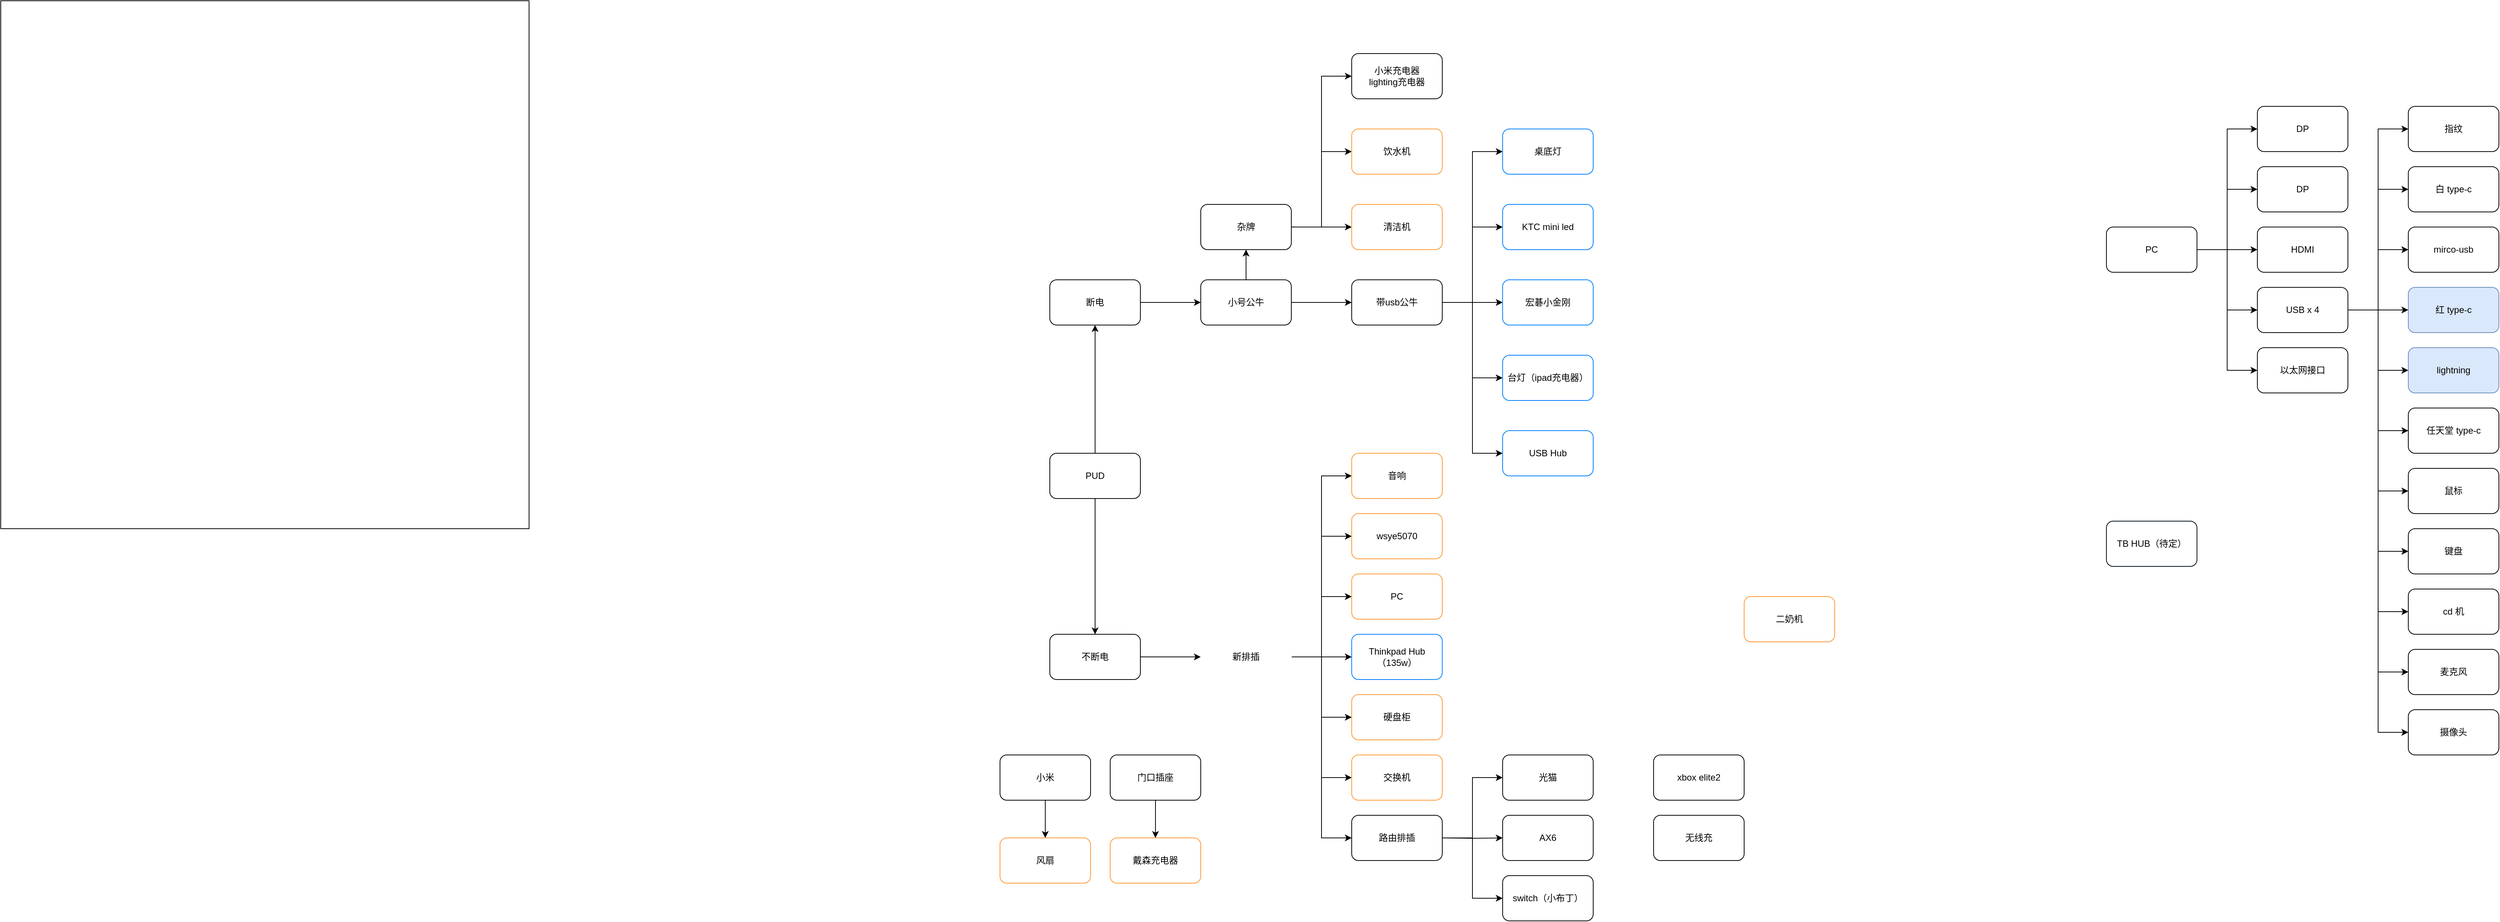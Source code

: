 <mxfile version="18.0.3" type="github">
  <diagram id="V__X8e-ZMnkZyYqIvxA_" name="第 1 页">
    <mxGraphModel dx="2912" dy="1951" grid="1" gridSize="10" guides="1" tooltips="1" connect="1" arrows="1" fold="1" page="1" pageScale="1" pageWidth="827" pageHeight="1169" math="0" shadow="0">
      <root>
        <mxCell id="0" />
        <mxCell id="1" parent="0" />
        <mxCell id="Jr9y1pZiiyUqSEXO3oHp-1" value="" style="whiteSpace=wrap;html=1;aspect=fixed;fillColor=none;editable=0;" parent="1" vertex="1">
          <mxGeometry x="-1030" y="-70" width="700" height="700" as="geometry" />
        </mxCell>
        <mxCell id="gy6kIXA5xTHW6ZrrGZsn-17" style="edgeStyle=orthogonalEdgeStyle;rounded=0;orthogonalLoop=1;jettySize=auto;html=1;entryX=0;entryY=0.5;entryDx=0;entryDy=0;" parent="1" source="GsMayDk0nDa4LUjeAOZ0-1" target="yzbpx14aAJEQ57A10Xds-4" edge="1">
          <mxGeometry relative="1" as="geometry" />
        </mxCell>
        <mxCell id="GsMayDk0nDa4LUjeAOZ0-1" value="断电" style="rounded=1;whiteSpace=wrap;html=1;" parent="1" vertex="1">
          <mxGeometry x="360" y="300" width="120" height="60" as="geometry" />
        </mxCell>
        <mxCell id="GsMayDk0nDa4LUjeAOZ0-6" value="" style="edgeStyle=orthogonalEdgeStyle;rounded=0;orthogonalLoop=1;jettySize=auto;html=1;" parent="1" source="GsMayDk0nDa4LUjeAOZ0-2" target="GsMayDk0nDa4LUjeAOZ0-5" edge="1">
          <mxGeometry relative="1" as="geometry" />
        </mxCell>
        <mxCell id="GsMayDk0nDa4LUjeAOZ0-2" value="不断电" style="rounded=1;whiteSpace=wrap;html=1;" parent="1" vertex="1">
          <mxGeometry x="360" y="770" width="120" height="60" as="geometry" />
        </mxCell>
        <mxCell id="GsMayDk0nDa4LUjeAOZ0-31" value="" style="edgeStyle=orthogonalEdgeStyle;rounded=0;orthogonalLoop=1;jettySize=auto;html=1;entryX=0;entryY=0.5;entryDx=0;entryDy=0;" parent="1" source="GsMayDk0nDa4LUjeAOZ0-5" target="GsMayDk0nDa4LUjeAOZ0-30" edge="1">
          <mxGeometry relative="1" as="geometry">
            <Array as="points">
              <mxPoint x="720" y="800" />
              <mxPoint x="720" y="720" />
            </Array>
          </mxGeometry>
        </mxCell>
        <mxCell id="yzbpx14aAJEQ57A10Xds-6" style="edgeStyle=orthogonalEdgeStyle;rounded=0;orthogonalLoop=1;jettySize=auto;html=1;entryX=0;entryY=0.5;entryDx=0;entryDy=0;" parent="1" source="GsMayDk0nDa4LUjeAOZ0-5" target="yzbpx14aAJEQ57A10Xds-5" edge="1">
          <mxGeometry relative="1" as="geometry">
            <Array as="points">
              <mxPoint x="720" y="800" />
              <mxPoint x="720" y="1040" />
            </Array>
          </mxGeometry>
        </mxCell>
        <mxCell id="gy6kIXA5xTHW6ZrrGZsn-3" style="edgeStyle=orthogonalEdgeStyle;rounded=0;orthogonalLoop=1;jettySize=auto;html=1;entryX=0;entryY=0.5;entryDx=0;entryDy=0;" parent="1" source="GsMayDk0nDa4LUjeAOZ0-5" target="GsMayDk0nDa4LUjeAOZ0-37" edge="1">
          <mxGeometry relative="1" as="geometry">
            <Array as="points">
              <mxPoint x="720" y="800" />
              <mxPoint x="720" y="880" />
            </Array>
          </mxGeometry>
        </mxCell>
        <mxCell id="gy6kIXA5xTHW6ZrrGZsn-4" style="edgeStyle=orthogonalEdgeStyle;rounded=0;orthogonalLoop=1;jettySize=auto;html=1;entryX=0;entryY=0.5;entryDx=0;entryDy=0;" parent="1" source="GsMayDk0nDa4LUjeAOZ0-5" target="GsMayDk0nDa4LUjeAOZ0-39" edge="1">
          <mxGeometry relative="1" as="geometry">
            <Array as="points">
              <mxPoint x="720" y="800" />
              <mxPoint x="720" y="960" />
            </Array>
          </mxGeometry>
        </mxCell>
        <mxCell id="saun846QMrdfV_qcI3-O-3" style="edgeStyle=orthogonalEdgeStyle;rounded=0;orthogonalLoop=1;jettySize=auto;html=1;entryX=0;entryY=0.5;entryDx=0;entryDy=0;" edge="1" parent="1" source="GsMayDk0nDa4LUjeAOZ0-5" target="saun846QMrdfV_qcI3-O-2">
          <mxGeometry relative="1" as="geometry" />
        </mxCell>
        <mxCell id="saun846QMrdfV_qcI3-O-4" style="edgeStyle=orthogonalEdgeStyle;rounded=0;orthogonalLoop=1;jettySize=auto;html=1;" edge="1" parent="1" source="GsMayDk0nDa4LUjeAOZ0-5" target="GsMayDk0nDa4LUjeAOZ0-41">
          <mxGeometry relative="1" as="geometry" />
        </mxCell>
        <mxCell id="saun846QMrdfV_qcI3-O-6" style="edgeStyle=orthogonalEdgeStyle;rounded=0;orthogonalLoop=1;jettySize=auto;html=1;entryX=0;entryY=0.5;entryDx=0;entryDy=0;" edge="1" parent="1" source="GsMayDk0nDa4LUjeAOZ0-5" target="saun846QMrdfV_qcI3-O-5">
          <mxGeometry relative="1" as="geometry" />
        </mxCell>
        <mxCell id="GsMayDk0nDa4LUjeAOZ0-5" value="新排插" style="whiteSpace=wrap;html=1;rounded=1;fillColor=#FFFFFF;strokeColor=#FFFFFF;" parent="1" vertex="1">
          <mxGeometry x="560" y="770" width="120" height="60" as="geometry" />
        </mxCell>
        <mxCell id="gy6kIXA5xTHW6ZrrGZsn-20" style="edgeStyle=orthogonalEdgeStyle;rounded=0;orthogonalLoop=1;jettySize=auto;html=1;entryX=0;entryY=0.5;entryDx=0;entryDy=0;" parent="1" source="GsMayDk0nDa4LUjeAOZ0-9" target="GsMayDk0nDa4LUjeAOZ0-15" edge="1">
          <mxGeometry relative="1" as="geometry" />
        </mxCell>
        <mxCell id="gy6kIXA5xTHW6ZrrGZsn-23" value="" style="edgeStyle=orthogonalEdgeStyle;rounded=0;orthogonalLoop=1;jettySize=auto;html=1;" parent="1" source="GsMayDk0nDa4LUjeAOZ0-9" target="gy6kIXA5xTHW6ZrrGZsn-22" edge="1">
          <mxGeometry relative="1" as="geometry">
            <Array as="points">
              <mxPoint x="920" y="330" />
              <mxPoint x="920" y="230" />
            </Array>
          </mxGeometry>
        </mxCell>
        <mxCell id="gy6kIXA5xTHW6ZrrGZsn-24" style="edgeStyle=orthogonalEdgeStyle;rounded=0;orthogonalLoop=1;jettySize=auto;html=1;entryX=0;entryY=0.5;entryDx=0;entryDy=0;" parent="1" source="GsMayDk0nDa4LUjeAOZ0-9" target="GsMayDk0nDa4LUjeAOZ0-32" edge="1">
          <mxGeometry relative="1" as="geometry" />
        </mxCell>
        <mxCell id="gy6kIXA5xTHW6ZrrGZsn-30" style="edgeStyle=orthogonalEdgeStyle;rounded=0;orthogonalLoop=1;jettySize=auto;html=1;entryX=0;entryY=0.5;entryDx=0;entryDy=0;" parent="1" source="GsMayDk0nDa4LUjeAOZ0-9" target="Jr9y1pZiiyUqSEXO3oHp-5" edge="1">
          <mxGeometry relative="1" as="geometry" />
        </mxCell>
        <mxCell id="saun846QMrdfV_qcI3-O-1" style="edgeStyle=orthogonalEdgeStyle;rounded=0;orthogonalLoop=1;jettySize=auto;html=1;entryX=0;entryY=0.5;entryDx=0;entryDy=0;" edge="1" parent="1" source="GsMayDk0nDa4LUjeAOZ0-9" target="GsMayDk0nDa4LUjeAOZ0-53">
          <mxGeometry relative="1" as="geometry" />
        </mxCell>
        <mxCell id="GsMayDk0nDa4LUjeAOZ0-9" value="带usb公牛" style="whiteSpace=wrap;html=1;rounded=1;" parent="1" vertex="1">
          <mxGeometry x="760" y="300" width="120" height="60" as="geometry" />
        </mxCell>
        <mxCell id="gy6kIXA5xTHW6ZrrGZsn-26" style="edgeStyle=orthogonalEdgeStyle;rounded=0;orthogonalLoop=1;jettySize=auto;html=1;entryX=0;entryY=0.5;entryDx=0;entryDy=0;" parent="1" source="GsMayDk0nDa4LUjeAOZ0-11" target="GsMayDk0nDa4LUjeAOZ0-20" edge="1">
          <mxGeometry relative="1" as="geometry" />
        </mxCell>
        <mxCell id="gy6kIXA5xTHW6ZrrGZsn-27" style="edgeStyle=orthogonalEdgeStyle;rounded=0;orthogonalLoop=1;jettySize=auto;html=1;entryX=0;entryY=0.5;entryDx=0;entryDy=0;" parent="1" source="GsMayDk0nDa4LUjeAOZ0-11" target="GsMayDk0nDa4LUjeAOZ0-49" edge="1">
          <mxGeometry relative="1" as="geometry" />
        </mxCell>
        <mxCell id="XV4ISKZ8womVnDUNWxVR-3" style="edgeStyle=orthogonalEdgeStyle;rounded=0;orthogonalLoop=1;jettySize=auto;html=1;entryX=0;entryY=0.5;entryDx=0;entryDy=0;" parent="1" source="GsMayDk0nDa4LUjeAOZ0-11" target="TKggMtITH45zLLJgQyqD-2" edge="1">
          <mxGeometry relative="1" as="geometry" />
        </mxCell>
        <mxCell id="GsMayDk0nDa4LUjeAOZ0-11" value="杂牌" style="whiteSpace=wrap;html=1;rounded=1;" parent="1" vertex="1">
          <mxGeometry x="560" y="200" width="120" height="60" as="geometry" />
        </mxCell>
        <mxCell id="gy6kIXA5xTHW6ZrrGZsn-1" style="edgeStyle=orthogonalEdgeStyle;rounded=0;orthogonalLoop=1;jettySize=auto;html=1;entryX=0.5;entryY=0;entryDx=0;entryDy=0;" parent="1" source="GsMayDk0nDa4LUjeAOZ0-13" target="GsMayDk0nDa4LUjeAOZ0-45" edge="1">
          <mxGeometry relative="1" as="geometry" />
        </mxCell>
        <mxCell id="GsMayDk0nDa4LUjeAOZ0-13" value="小米" style="whiteSpace=wrap;html=1;rounded=1;" parent="1" vertex="1">
          <mxGeometry x="294" y="930" width="120" height="60" as="geometry" />
        </mxCell>
        <mxCell id="GsMayDk0nDa4LUjeAOZ0-15" value="宏碁小金刚" style="whiteSpace=wrap;html=1;rounded=1;strokeColor=#007FFF;" parent="1" vertex="1">
          <mxGeometry x="960" y="300" width="120" height="60" as="geometry" />
        </mxCell>
        <mxCell id="GsMayDk0nDa4LUjeAOZ0-28" value="二奶机" style="whiteSpace=wrap;html=1;rounded=1;strokeColor=#FF9933;" parent="1" vertex="1">
          <mxGeometry x="1280" y="720" width="120" height="60" as="geometry" />
        </mxCell>
        <mxCell id="GsMayDk0nDa4LUjeAOZ0-30" value="PC" style="whiteSpace=wrap;html=1;rounded=1;strokeColor=#FF9933;" parent="1" vertex="1">
          <mxGeometry x="760" y="690" width="120" height="60" as="geometry" />
        </mxCell>
        <mxCell id="GsMayDk0nDa4LUjeAOZ0-32" value="USB&amp;nbsp;Hub" style="whiteSpace=wrap;html=1;rounded=1;strokeColor=#007FFF;" parent="1" vertex="1">
          <mxGeometry x="960" y="500" width="120" height="60" as="geometry" />
        </mxCell>
        <mxCell id="GsMayDk0nDa4LUjeAOZ0-37" value="硬盘柜" style="whiteSpace=wrap;html=1;rounded=1;strokeColor=#FF9933;" parent="1" vertex="1">
          <mxGeometry x="760" y="850" width="120" height="60" as="geometry" />
        </mxCell>
        <mxCell id="GsMayDk0nDa4LUjeAOZ0-39" value="交换机" style="whiteSpace=wrap;html=1;rounded=1;strokeColor=#FF9933;" parent="1" vertex="1">
          <mxGeometry x="760" y="930" width="120" height="60" as="geometry" />
        </mxCell>
        <mxCell id="GsMayDk0nDa4LUjeAOZ0-41" value="Thinkpad Hub&lt;br&gt;（135w）" style="whiteSpace=wrap;html=1;rounded=1;strokeColor=#007FFF;" parent="1" vertex="1">
          <mxGeometry x="760" y="770" width="120" height="60" as="geometry" />
        </mxCell>
        <mxCell id="GsMayDk0nDa4LUjeAOZ0-45" value="风扇" style="whiteSpace=wrap;html=1;rounded=1;strokeColor=#FF9933;" parent="1" vertex="1">
          <mxGeometry x="294" y="1040" width="120" height="60" as="geometry" />
        </mxCell>
        <mxCell id="GsMayDk0nDa4LUjeAOZ0-49" value="清洁机" style="whiteSpace=wrap;html=1;rounded=1;strokeColor=#FF9933;" parent="1" vertex="1">
          <mxGeometry x="760" y="200" width="120" height="60" as="geometry" />
        </mxCell>
        <mxCell id="GsMayDk0nDa4LUjeAOZ0-51" value="戴森充电器" style="whiteSpace=wrap;html=1;rounded=1;strokeColor=#FF9933;" parent="1" vertex="1">
          <mxGeometry x="440" y="1040" width="120" height="60" as="geometry" />
        </mxCell>
        <mxCell id="GsMayDk0nDa4LUjeAOZ0-53" value="台灯（ipad充电器）" style="whiteSpace=wrap;html=1;rounded=1;strokeColor=#007FFF;" parent="1" vertex="1">
          <mxGeometry x="960" y="400" width="120" height="60" as="geometry" />
        </mxCell>
        <mxCell id="Jr9y1pZiiyUqSEXO3oHp-11" value="" style="edgeStyle=orthogonalEdgeStyle;rounded=0;orthogonalLoop=1;jettySize=auto;html=1;fontSize=12;" parent="1" source="Jr9y1pZiiyUqSEXO3oHp-3" target="Jr9y1pZiiyUqSEXO3oHp-10" edge="1">
          <mxGeometry relative="1" as="geometry">
            <mxPoint x="1920" y="190" as="sourcePoint" />
            <Array as="points">
              <mxPoint x="1920" y="260" />
              <mxPoint x="1920" y="100" />
            </Array>
          </mxGeometry>
        </mxCell>
        <mxCell id="Jr9y1pZiiyUqSEXO3oHp-16" value="" style="edgeStyle=orthogonalEdgeStyle;rounded=0;orthogonalLoop=1;jettySize=auto;html=1;fontSize=12;" parent="1" source="Jr9y1pZiiyUqSEXO3oHp-3" target="Jr9y1pZiiyUqSEXO3oHp-15" edge="1">
          <mxGeometry relative="1" as="geometry">
            <Array as="points">
              <mxPoint x="1920" y="260" />
              <mxPoint x="1920" y="180" />
            </Array>
          </mxGeometry>
        </mxCell>
        <mxCell id="Jr9y1pZiiyUqSEXO3oHp-18" value="" style="edgeStyle=orthogonalEdgeStyle;rounded=0;orthogonalLoop=1;jettySize=auto;html=1;fontSize=12;" parent="1" source="Jr9y1pZiiyUqSEXO3oHp-3" target="Jr9y1pZiiyUqSEXO3oHp-17" edge="1">
          <mxGeometry relative="1" as="geometry">
            <Array as="points">
              <mxPoint x="1890" y="260" />
              <mxPoint x="1890" y="260" />
            </Array>
          </mxGeometry>
        </mxCell>
        <mxCell id="Jr9y1pZiiyUqSEXO3oHp-20" value="" style="edgeStyle=orthogonalEdgeStyle;rounded=0;orthogonalLoop=1;jettySize=auto;html=1;fontSize=12;" parent="1" source="Jr9y1pZiiyUqSEXO3oHp-3" target="Jr9y1pZiiyUqSEXO3oHp-19" edge="1">
          <mxGeometry relative="1" as="geometry">
            <Array as="points">
              <mxPoint x="1920" y="260" />
              <mxPoint x="1920" y="340" />
            </Array>
          </mxGeometry>
        </mxCell>
        <mxCell id="Jr9y1pZiiyUqSEXO3oHp-22" value="" style="edgeStyle=orthogonalEdgeStyle;rounded=0;orthogonalLoop=1;jettySize=auto;html=1;fontSize=12;" parent="1" source="Jr9y1pZiiyUqSEXO3oHp-3" target="Jr9y1pZiiyUqSEXO3oHp-21" edge="1">
          <mxGeometry relative="1" as="geometry">
            <Array as="points">
              <mxPoint x="1920" y="260" />
              <mxPoint x="1920" y="420" />
            </Array>
          </mxGeometry>
        </mxCell>
        <mxCell id="Jr9y1pZiiyUqSEXO3oHp-3" value="PC" style="rounded=1;whiteSpace=wrap;html=1;fontSize=12;fillColor=default;" parent="1" vertex="1">
          <mxGeometry x="1760" y="230" width="120" height="60" as="geometry" />
        </mxCell>
        <mxCell id="Jr9y1pZiiyUqSEXO3oHp-5" value="桌底灯" style="rounded=1;whiteSpace=wrap;html=1;fontSize=12;fillColor=default;strokeColor=#007FFF;" parent="1" vertex="1">
          <mxGeometry x="960" y="100" width="120" height="60" as="geometry" />
        </mxCell>
        <mxCell id="Jr9y1pZiiyUqSEXO3oHp-9" value="TB&amp;nbsp;HUB（待定）" style="rounded=1;whiteSpace=wrap;html=1;fontSize=12;strokeColor=#000D14;fillColor=default;" parent="1" vertex="1">
          <mxGeometry x="1760" y="620" width="120" height="60" as="geometry" />
        </mxCell>
        <mxCell id="Jr9y1pZiiyUqSEXO3oHp-10" value="DP" style="whiteSpace=wrap;html=1;rounded=1;" parent="1" vertex="1">
          <mxGeometry x="1960" y="70" width="120" height="60" as="geometry" />
        </mxCell>
        <mxCell id="Jr9y1pZiiyUqSEXO3oHp-15" value="DP" style="whiteSpace=wrap;html=1;rounded=1;" parent="1" vertex="1">
          <mxGeometry x="1960" y="150" width="120" height="60" as="geometry" />
        </mxCell>
        <mxCell id="Jr9y1pZiiyUqSEXO3oHp-17" value="HDMI" style="whiteSpace=wrap;html=1;rounded=1;" parent="1" vertex="1">
          <mxGeometry x="1960" y="230" width="120" height="60" as="geometry" />
        </mxCell>
        <mxCell id="Jr9y1pZiiyUqSEXO3oHp-24" value="" style="edgeStyle=orthogonalEdgeStyle;rounded=0;orthogonalLoop=1;jettySize=auto;html=1;fontSize=12;" parent="1" source="Jr9y1pZiiyUqSEXO3oHp-19" target="Jr9y1pZiiyUqSEXO3oHp-23" edge="1">
          <mxGeometry relative="1" as="geometry" />
        </mxCell>
        <mxCell id="Jr9y1pZiiyUqSEXO3oHp-26" value="" style="edgeStyle=orthogonalEdgeStyle;rounded=0;orthogonalLoop=1;jettySize=auto;html=1;fontSize=12;" parent="1" source="Jr9y1pZiiyUqSEXO3oHp-19" target="Jr9y1pZiiyUqSEXO3oHp-25" edge="1">
          <mxGeometry relative="1" as="geometry">
            <Array as="points">
              <mxPoint x="2120" y="340" />
              <mxPoint x="2120" y="500" />
            </Array>
          </mxGeometry>
        </mxCell>
        <mxCell id="Jr9y1pZiiyUqSEXO3oHp-28" value="" style="edgeStyle=orthogonalEdgeStyle;rounded=0;orthogonalLoop=1;jettySize=auto;html=1;fontSize=12;" parent="1" source="Jr9y1pZiiyUqSEXO3oHp-19" target="Jr9y1pZiiyUqSEXO3oHp-27" edge="1">
          <mxGeometry relative="1" as="geometry">
            <Array as="points">
              <mxPoint x="2120" y="340" />
              <mxPoint x="2120" y="260" />
            </Array>
          </mxGeometry>
        </mxCell>
        <mxCell id="Jr9y1pZiiyUqSEXO3oHp-30" value="" style="edgeStyle=orthogonalEdgeStyle;rounded=0;orthogonalLoop=1;jettySize=auto;html=1;fontSize=12;" parent="1" source="Jr9y1pZiiyUqSEXO3oHp-19" target="Jr9y1pZiiyUqSEXO3oHp-29" edge="1">
          <mxGeometry relative="1" as="geometry">
            <Array as="points">
              <mxPoint x="2120" y="340" />
              <mxPoint x="2120" y="180" />
            </Array>
          </mxGeometry>
        </mxCell>
        <mxCell id="Jr9y1pZiiyUqSEXO3oHp-32" value="" style="edgeStyle=orthogonalEdgeStyle;rounded=0;orthogonalLoop=1;jettySize=auto;html=1;fontSize=12;" parent="1" source="Jr9y1pZiiyUqSEXO3oHp-19" target="Jr9y1pZiiyUqSEXO3oHp-31" edge="1">
          <mxGeometry relative="1" as="geometry">
            <Array as="points">
              <mxPoint x="2120" y="340" />
              <mxPoint x="2120" y="100" />
            </Array>
          </mxGeometry>
        </mxCell>
        <mxCell id="Jr9y1pZiiyUqSEXO3oHp-34" value="" style="edgeStyle=orthogonalEdgeStyle;rounded=0;orthogonalLoop=1;jettySize=auto;html=1;fontSize=12;" parent="1" source="Jr9y1pZiiyUqSEXO3oHp-19" target="Jr9y1pZiiyUqSEXO3oHp-33" edge="1">
          <mxGeometry relative="1" as="geometry">
            <Array as="points">
              <mxPoint x="2120" y="340" />
              <mxPoint x="2120" y="580" />
            </Array>
          </mxGeometry>
        </mxCell>
        <mxCell id="Jr9y1pZiiyUqSEXO3oHp-36" value="" style="edgeStyle=orthogonalEdgeStyle;rounded=0;orthogonalLoop=1;jettySize=auto;html=1;fontSize=12;" parent="1" source="Jr9y1pZiiyUqSEXO3oHp-19" target="Jr9y1pZiiyUqSEXO3oHp-35" edge="1">
          <mxGeometry relative="1" as="geometry">
            <Array as="points">
              <mxPoint x="2120" y="340" />
              <mxPoint x="2120" y="660" />
            </Array>
          </mxGeometry>
        </mxCell>
        <mxCell id="Jr9y1pZiiyUqSEXO3oHp-38" value="" style="edgeStyle=orthogonalEdgeStyle;rounded=0;orthogonalLoop=1;jettySize=auto;html=1;fontSize=12;" parent="1" source="Jr9y1pZiiyUqSEXO3oHp-19" target="Jr9y1pZiiyUqSEXO3oHp-37" edge="1">
          <mxGeometry relative="1" as="geometry">
            <Array as="points">
              <mxPoint x="2120" y="340" />
              <mxPoint x="2120" y="740" />
            </Array>
          </mxGeometry>
        </mxCell>
        <mxCell id="Jr9y1pZiiyUqSEXO3oHp-40" value="" style="edgeStyle=orthogonalEdgeStyle;rounded=0;orthogonalLoop=1;jettySize=auto;html=1;fontSize=12;" parent="1" source="Jr9y1pZiiyUqSEXO3oHp-19" target="Jr9y1pZiiyUqSEXO3oHp-39" edge="1">
          <mxGeometry relative="1" as="geometry">
            <Array as="points">
              <mxPoint x="2120" y="340" />
              <mxPoint x="2120" y="820" />
            </Array>
          </mxGeometry>
        </mxCell>
        <mxCell id="Jr9y1pZiiyUqSEXO3oHp-42" value="" style="edgeStyle=orthogonalEdgeStyle;rounded=0;orthogonalLoop=1;jettySize=auto;html=1;fontSize=12;" parent="1" source="Jr9y1pZiiyUqSEXO3oHp-19" target="Jr9y1pZiiyUqSEXO3oHp-41" edge="1">
          <mxGeometry relative="1" as="geometry">
            <Array as="points">
              <mxPoint x="2120" y="340" />
              <mxPoint x="2120" y="900" />
            </Array>
          </mxGeometry>
        </mxCell>
        <mxCell id="Jr9y1pZiiyUqSEXO3oHp-44" value="" style="edgeStyle=orthogonalEdgeStyle;rounded=0;orthogonalLoop=1;jettySize=auto;html=1;fontSize=12;" parent="1" source="Jr9y1pZiiyUqSEXO3oHp-19" target="Jr9y1pZiiyUqSEXO3oHp-43" edge="1">
          <mxGeometry relative="1" as="geometry">
            <Array as="points">
              <mxPoint x="2120" y="340" />
              <mxPoint x="2120" y="420" />
            </Array>
          </mxGeometry>
        </mxCell>
        <mxCell id="Jr9y1pZiiyUqSEXO3oHp-19" value="USB&amp;nbsp;x 4" style="whiteSpace=wrap;html=1;rounded=1;" parent="1" vertex="1">
          <mxGeometry x="1960" y="310" width="120" height="60" as="geometry" />
        </mxCell>
        <mxCell id="Jr9y1pZiiyUqSEXO3oHp-21" value="以太网接口" style="whiteSpace=wrap;html=1;rounded=1;" parent="1" vertex="1">
          <mxGeometry x="1960" y="390" width="120" height="60" as="geometry" />
        </mxCell>
        <mxCell id="Jr9y1pZiiyUqSEXO3oHp-23" value="红&amp;nbsp;type-c" style="whiteSpace=wrap;html=1;rounded=1;fillColor=#dae8fc;strokeColor=#6c8ebf;" parent="1" vertex="1">
          <mxGeometry x="2160" y="310" width="120" height="60" as="geometry" />
        </mxCell>
        <mxCell id="Jr9y1pZiiyUqSEXO3oHp-25" value="任天堂&amp;nbsp;type-c" style="whiteSpace=wrap;html=1;rounded=1;" parent="1" vertex="1">
          <mxGeometry x="2160" y="470" width="120" height="60" as="geometry" />
        </mxCell>
        <mxCell id="Jr9y1pZiiyUqSEXO3oHp-27" value="mirco-usb" style="whiteSpace=wrap;html=1;rounded=1;" parent="1" vertex="1">
          <mxGeometry x="2160" y="230" width="120" height="60" as="geometry" />
        </mxCell>
        <mxCell id="Jr9y1pZiiyUqSEXO3oHp-29" value="白&amp;nbsp;type-c" style="whiteSpace=wrap;html=1;rounded=1;" parent="1" vertex="1">
          <mxGeometry x="2160" y="150" width="120" height="60" as="geometry" />
        </mxCell>
        <mxCell id="Jr9y1pZiiyUqSEXO3oHp-31" value="指纹" style="whiteSpace=wrap;html=1;rounded=1;" parent="1" vertex="1">
          <mxGeometry x="2160" y="70" width="120" height="60" as="geometry" />
        </mxCell>
        <mxCell id="Jr9y1pZiiyUqSEXO3oHp-33" value="鼠标" style="whiteSpace=wrap;html=1;rounded=1;" parent="1" vertex="1">
          <mxGeometry x="2160" y="550" width="120" height="60" as="geometry" />
        </mxCell>
        <mxCell id="Jr9y1pZiiyUqSEXO3oHp-35" value="键盘" style="whiteSpace=wrap;html=1;rounded=1;" parent="1" vertex="1">
          <mxGeometry x="2160" y="630" width="120" height="60" as="geometry" />
        </mxCell>
        <mxCell id="Jr9y1pZiiyUqSEXO3oHp-37" value="cd&amp;nbsp;机" style="whiteSpace=wrap;html=1;rounded=1;" parent="1" vertex="1">
          <mxGeometry x="2160" y="710" width="120" height="60" as="geometry" />
        </mxCell>
        <mxCell id="Jr9y1pZiiyUqSEXO3oHp-39" value="麦克风" style="whiteSpace=wrap;html=1;rounded=1;" parent="1" vertex="1">
          <mxGeometry x="2160" y="790" width="120" height="60" as="geometry" />
        </mxCell>
        <mxCell id="Jr9y1pZiiyUqSEXO3oHp-41" value="摄像头" style="whiteSpace=wrap;html=1;rounded=1;" parent="1" vertex="1">
          <mxGeometry x="2160" y="870" width="120" height="60" as="geometry" />
        </mxCell>
        <mxCell id="Jr9y1pZiiyUqSEXO3oHp-43" value="lightning" style="whiteSpace=wrap;html=1;rounded=1;fillColor=#dae8fc;strokeColor=#6c8ebf;" parent="1" vertex="1">
          <mxGeometry x="2160" y="390" width="120" height="60" as="geometry" />
        </mxCell>
        <mxCell id="TKggMtITH45zLLJgQyqD-2" value="小米充电器&lt;br&gt;lighting充电器" style="rounded=1;whiteSpace=wrap;html=1;" parent="1" vertex="1">
          <mxGeometry x="760" width="120" height="60" as="geometry" />
        </mxCell>
        <mxCell id="yzbpx14aAJEQ57A10Xds-2" style="edgeStyle=orthogonalEdgeStyle;rounded=0;orthogonalLoop=1;jettySize=auto;html=1;" parent="1" source="yzbpx14aAJEQ57A10Xds-1" target="GsMayDk0nDa4LUjeAOZ0-2" edge="1">
          <mxGeometry relative="1" as="geometry" />
        </mxCell>
        <mxCell id="yzbpx14aAJEQ57A10Xds-3" style="edgeStyle=orthogonalEdgeStyle;rounded=0;orthogonalLoop=1;jettySize=auto;html=1;" parent="1" source="yzbpx14aAJEQ57A10Xds-1" target="GsMayDk0nDa4LUjeAOZ0-1" edge="1">
          <mxGeometry relative="1" as="geometry" />
        </mxCell>
        <mxCell id="yzbpx14aAJEQ57A10Xds-1" value="PUD" style="rounded=1;whiteSpace=wrap;html=1;" parent="1" vertex="1">
          <mxGeometry x="360" y="530" width="120" height="60" as="geometry" />
        </mxCell>
        <mxCell id="gy6kIXA5xTHW6ZrrGZsn-19" style="edgeStyle=orthogonalEdgeStyle;rounded=0;orthogonalLoop=1;jettySize=auto;html=1;entryX=0;entryY=0.5;entryDx=0;entryDy=0;" parent="1" source="yzbpx14aAJEQ57A10Xds-4" target="GsMayDk0nDa4LUjeAOZ0-9" edge="1">
          <mxGeometry relative="1" as="geometry" />
        </mxCell>
        <mxCell id="gy6kIXA5xTHW6ZrrGZsn-28" style="edgeStyle=orthogonalEdgeStyle;rounded=0;orthogonalLoop=1;jettySize=auto;html=1;" parent="1" source="yzbpx14aAJEQ57A10Xds-4" target="GsMayDk0nDa4LUjeAOZ0-11" edge="1">
          <mxGeometry relative="1" as="geometry" />
        </mxCell>
        <mxCell id="yzbpx14aAJEQ57A10Xds-4" value="&lt;span&gt;小号公牛&lt;/span&gt;" style="rounded=1;whiteSpace=wrap;html=1;" parent="1" vertex="1">
          <mxGeometry x="560" y="300" width="120" height="60" as="geometry" />
        </mxCell>
        <mxCell id="gy6kIXA5xTHW6ZrrGZsn-7" value="" style="edgeStyle=orthogonalEdgeStyle;rounded=0;orthogonalLoop=1;jettySize=auto;html=1;" parent="1" target="gy6kIXA5xTHW6ZrrGZsn-6" edge="1">
          <mxGeometry relative="1" as="geometry">
            <mxPoint x="880" y="1040" as="sourcePoint" />
          </mxGeometry>
        </mxCell>
        <mxCell id="gy6kIXA5xTHW6ZrrGZsn-9" value="" style="edgeStyle=orthogonalEdgeStyle;rounded=0;orthogonalLoop=1;jettySize=auto;html=1;" parent="1" target="gy6kIXA5xTHW6ZrrGZsn-8" edge="1">
          <mxGeometry relative="1" as="geometry">
            <Array as="points">
              <mxPoint x="920" y="1040" />
              <mxPoint x="920" y="960" />
            </Array>
            <mxPoint x="880" y="1040" as="sourcePoint" />
          </mxGeometry>
        </mxCell>
        <mxCell id="gy6kIXA5xTHW6ZrrGZsn-12" value="" style="edgeStyle=orthogonalEdgeStyle;rounded=0;orthogonalLoop=1;jettySize=auto;html=1;" parent="1" target="gy6kIXA5xTHW6ZrrGZsn-11" edge="1">
          <mxGeometry relative="1" as="geometry">
            <Array as="points">
              <mxPoint x="920" y="1040" />
              <mxPoint x="920" y="1120" />
            </Array>
            <mxPoint x="880" y="1040" as="sourcePoint" />
          </mxGeometry>
        </mxCell>
        <mxCell id="yzbpx14aAJEQ57A10Xds-5" value="路由排插" style="rounded=1;whiteSpace=wrap;html=1;" parent="1" vertex="1">
          <mxGeometry x="760" y="1010" width="120" height="60" as="geometry" />
        </mxCell>
        <mxCell id="gy6kIXA5xTHW6ZrrGZsn-6" value="AX6" style="rounded=1;whiteSpace=wrap;html=1;" parent="1" vertex="1">
          <mxGeometry x="960" y="1010" width="120" height="60" as="geometry" />
        </mxCell>
        <mxCell id="gy6kIXA5xTHW6ZrrGZsn-8" value="光猫" style="rounded=1;whiteSpace=wrap;html=1;" parent="1" vertex="1">
          <mxGeometry x="960" y="930" width="120" height="60" as="geometry" />
        </mxCell>
        <mxCell id="gy6kIXA5xTHW6ZrrGZsn-11" value="switch（小布丁）" style="rounded=1;whiteSpace=wrap;html=1;" parent="1" vertex="1">
          <mxGeometry x="960" y="1090" width="120" height="60" as="geometry" />
        </mxCell>
        <mxCell id="gy6kIXA5xTHW6ZrrGZsn-13" value="xbox elite2" style="whiteSpace=wrap;html=1;rounded=1;" parent="1" vertex="1">
          <mxGeometry x="1160" y="930" width="120" height="60" as="geometry" />
        </mxCell>
        <mxCell id="gy6kIXA5xTHW6ZrrGZsn-15" value="无线充" style="whiteSpace=wrap;html=1;rounded=1;" parent="1" vertex="1">
          <mxGeometry x="1160" y="1010" width="120" height="60" as="geometry" />
        </mxCell>
        <mxCell id="gy6kIXA5xTHW6ZrrGZsn-22" value="KTC mini led" style="whiteSpace=wrap;html=1;rounded=1;strokeColor=#007FFF;" parent="1" vertex="1">
          <mxGeometry x="960" y="200" width="120" height="60" as="geometry" />
        </mxCell>
        <mxCell id="GsMayDk0nDa4LUjeAOZ0-20" value="饮水机" style="whiteSpace=wrap;html=1;rounded=1;strokeColor=#FF9933;" parent="1" vertex="1">
          <mxGeometry x="760" y="100" width="120" height="60" as="geometry" />
        </mxCell>
        <mxCell id="XV4ISKZ8womVnDUNWxVR-2" style="edgeStyle=orthogonalEdgeStyle;rounded=0;orthogonalLoop=1;jettySize=auto;html=1;" parent="1" source="XV4ISKZ8womVnDUNWxVR-1" target="GsMayDk0nDa4LUjeAOZ0-51" edge="1">
          <mxGeometry relative="1" as="geometry" />
        </mxCell>
        <mxCell id="XV4ISKZ8womVnDUNWxVR-1" value="门口插座" style="rounded=1;whiteSpace=wrap;html=1;" parent="1" vertex="1">
          <mxGeometry x="440" y="930" width="120" height="60" as="geometry" />
        </mxCell>
        <mxCell id="saun846QMrdfV_qcI3-O-2" value="wsye5070" style="whiteSpace=wrap;html=1;rounded=1;strokeColor=#FF9933;" vertex="1" parent="1">
          <mxGeometry x="760" y="610" width="120" height="60" as="geometry" />
        </mxCell>
        <mxCell id="saun846QMrdfV_qcI3-O-5" value="音响" style="whiteSpace=wrap;html=1;rounded=1;strokeColor=#FF9933;" vertex="1" parent="1">
          <mxGeometry x="760" y="530" width="120" height="60" as="geometry" />
        </mxCell>
      </root>
    </mxGraphModel>
  </diagram>
</mxfile>
